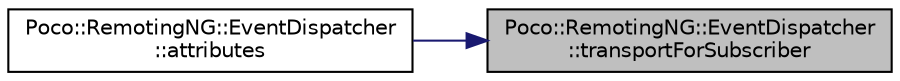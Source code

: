 digraph "Poco::RemotingNG::EventDispatcher::transportForSubscriber"
{
 // LATEX_PDF_SIZE
  edge [fontname="Helvetica",fontsize="10",labelfontname="Helvetica",labelfontsize="10"];
  node [fontname="Helvetica",fontsize="10",shape=record];
  rankdir="RL";
  Node1 [label="Poco::RemotingNG::EventDispatcher\l::transportForSubscriber",height=0.2,width=0.4,color="black", fillcolor="grey75", style="filled", fontcolor="black",tooltip=" "];
  Node1 -> Node2 [dir="back",color="midnightblue",fontsize="10",style="solid"];
  Node2 [label="Poco::RemotingNG::EventDispatcher\l::attributes",height=0.2,width=0.4,color="black", fillcolor="white", style="filled",URL="$classPoco_1_1RemotingNG_1_1EventDispatcher.html#a0313f53b54367c2d759447e1f448dffd",tooltip=" "];
}
